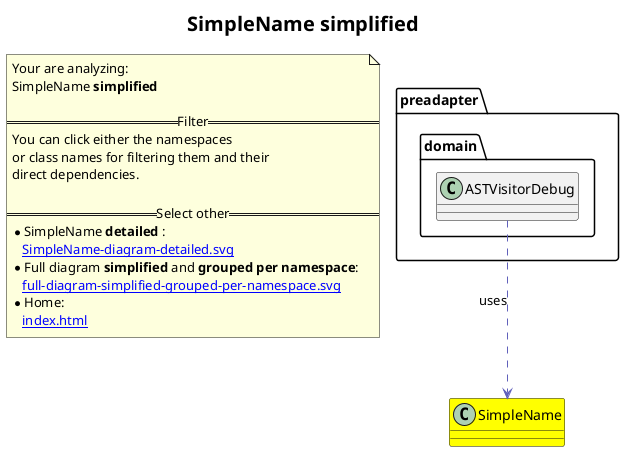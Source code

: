 @startuml
skinparam linetype ortho
title <size:20>SimpleName **simplified** </size>
note "Your are analyzing:\nSimpleName **simplified** \n\n==Filter==\nYou can click either the namespaces \nor class names for filtering them and their\ndirect dependencies.\n\n==Select other==\n* SimpleName **detailed** :\n   [[SimpleName-diagram-detailed.svg]]\n* Full diagram **simplified** and **grouped per namespace**:\n   [[full-diagram-simplified-grouped-per-namespace.svg]]\n* Home:\n   [[index.html]]" as FloatingNote
class SimpleName [[SimpleName-diagram-simplified.svg]] #yellow {
}
  class preadapter.domain.ASTVisitorDebug [[preadapter.domain.ASTVisitorDebug-diagram-simplified.svg]]  {
  }
 ' *************************************** 
 ' *************************************** 
 ' *************************************** 
' Class relations extracted from namespace:
' 
' Class relations extracted from namespace:
' preadapter.domain
preadapter.domain.ASTVisitorDebug .[#6060BB].> SimpleName  : uses 
@enduml